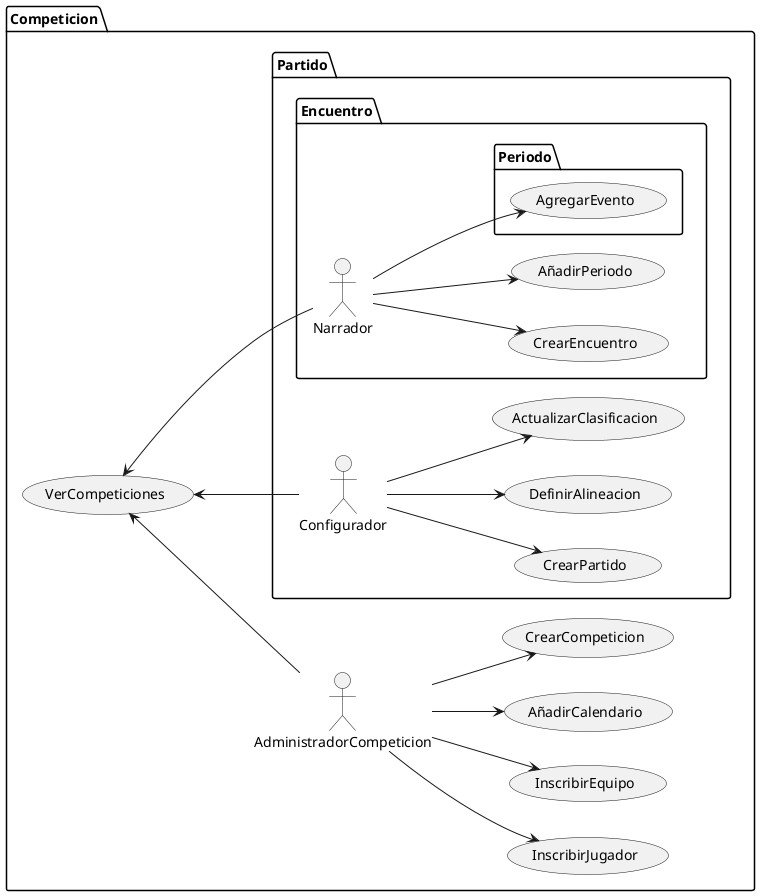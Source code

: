 @startuml
left to right direction

package Competicion {

	package Partido {

		actor Configurador

		usecase CrearPartido
		usecase DefinirAlineacion
		usecase ActualizarClasificacion

		Configurador --> CrearPartido
		Configurador --> DefinirAlineacion
		Configurador --> ActualizarClasificacion


		package Encuentro {

			actor Narrador
			usecase CrearEncuentro
			usecase AñadirPeriodo

			Narrador--> CrearEncuentro
			Narrador--> AñadirPeriodo

			package Periodo {
		
				useCase AgregarEvento

				Narrador --> AgregarEvento
			}
		}
	}

	actor AdministradorCompeticion   

	usecase InscribirJugador
	usecase InscribirEquipo
    usecase AñadirCalendario
    usecase CrearCompeticion
 
	AdministradorCompeticion   --> InscribirEquipo
	AdministradorCompeticion   --> InscribirJugador
    AdministradorCompeticion   --> AñadirCalendario
    AdministradorCompeticion   --> CrearCompeticion

    usecase VerCompeticiones

	AdministradorCompeticion   -u-> VerCompeticiones
	Configurador -u-> VerCompeticiones
	Narrador -u-> VerCompeticiones

}	


@enduml
